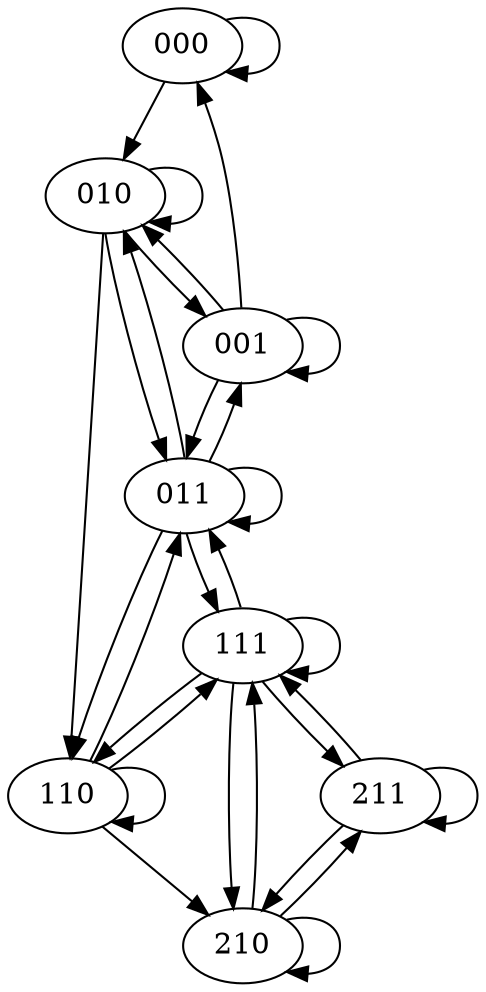 #!/usr/bin/env xdot

digraph graphname {
    000 -> 000
    000 -> 010

    001 -> 001
    001 -> 000
    001 -> 011
    001 -> 010

    010 -> 010
    010 -> 001
    010 -> 110
    010 -> 011

    011 -> 011
    011 -> 010
    011 -> 001
    011 -> 111
    011 -> 110

    110 -> 110
    110 -> 011
    110 -> 210
    110 -> 111

    111 -> 111
    111 -> 110
    111 -> 011
    111 -> 211
    111 -> 210

    210 -> 210
    210 -> 111
    210 -> 211

    211 -> 211
    211 -> 210
    211 -> 111
}
